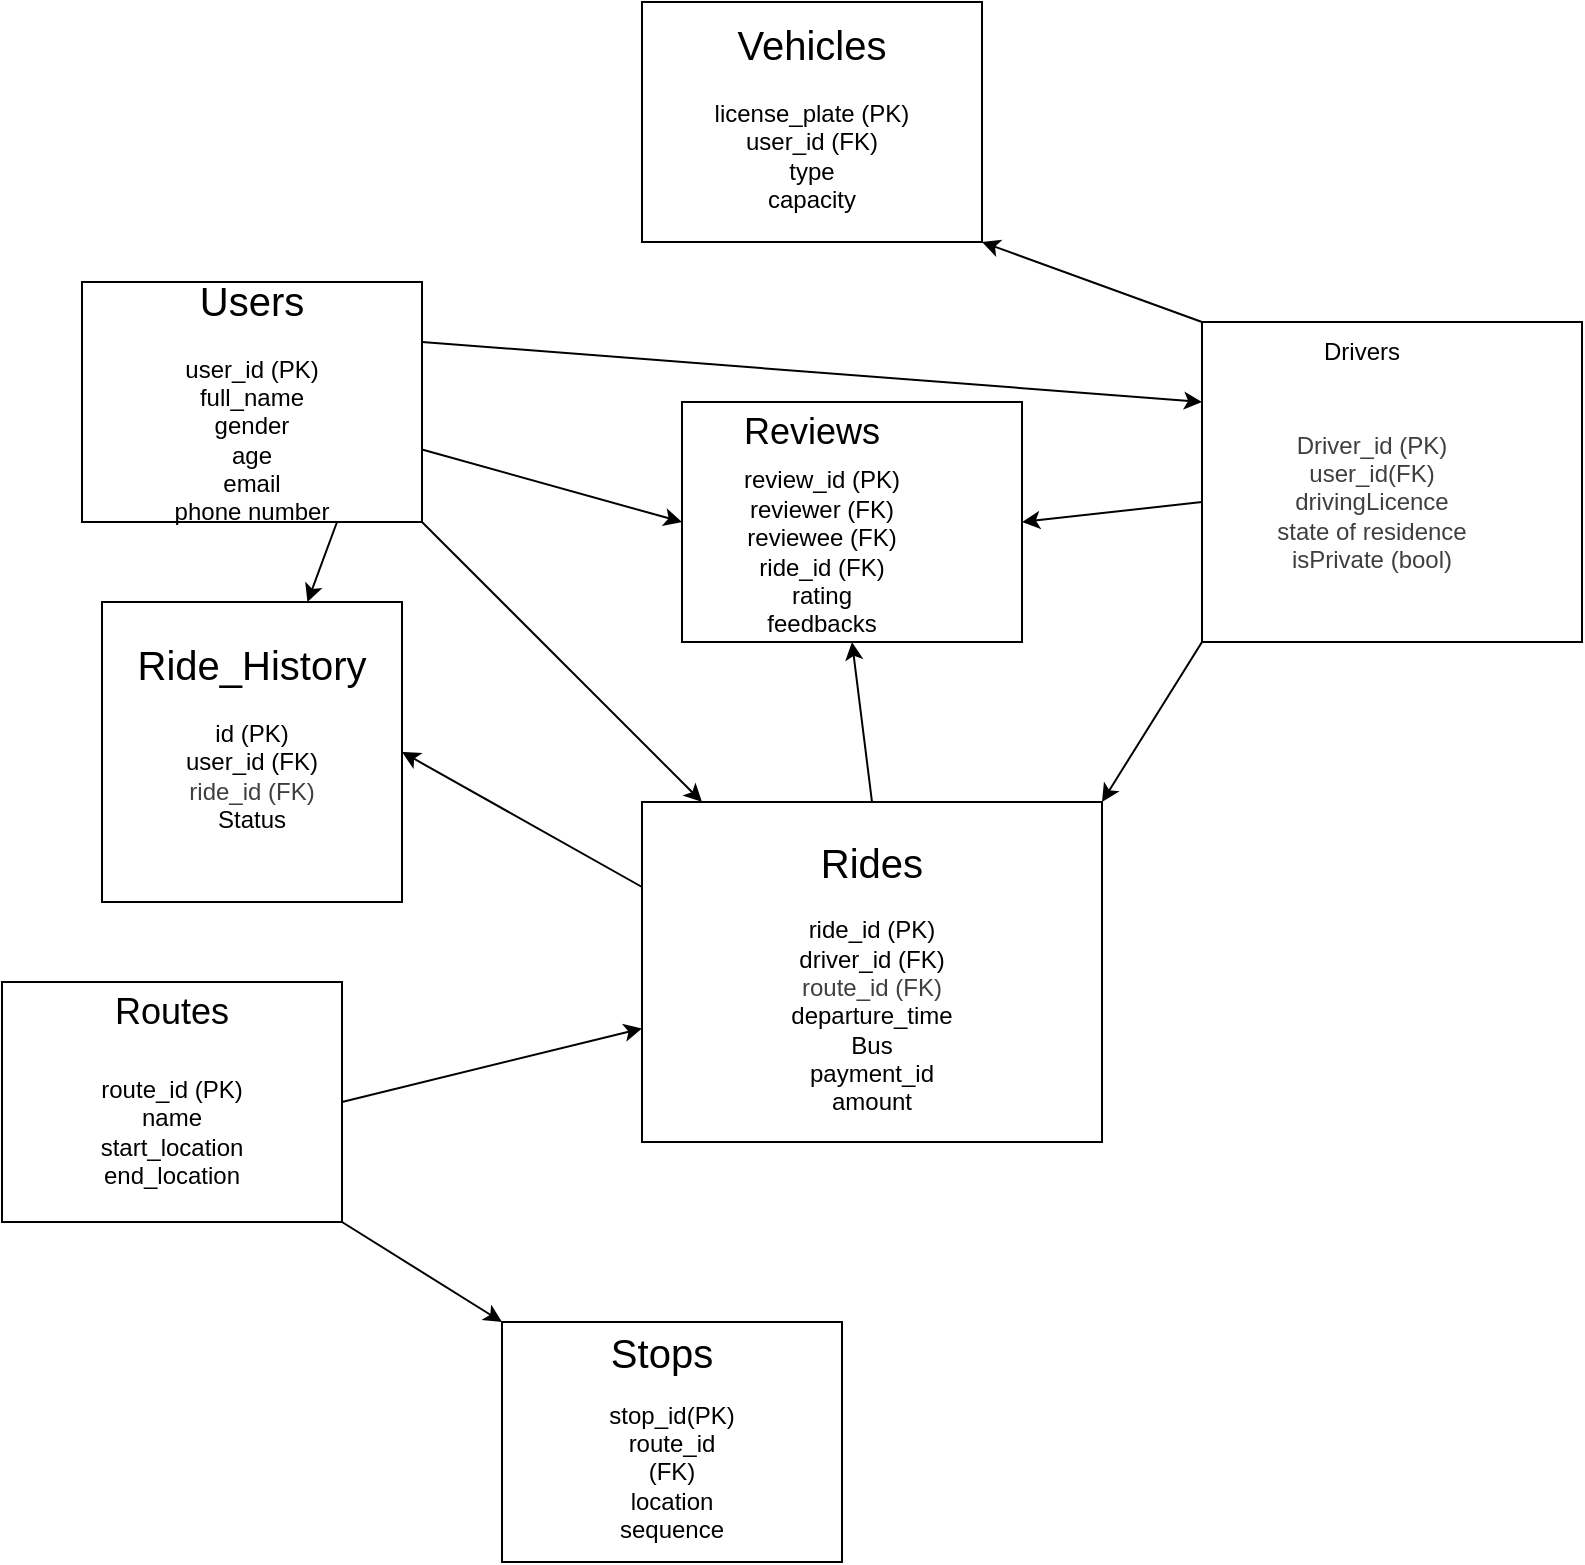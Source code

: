 <mxfile>
    <diagram id="WbokJ7qW3uAwdmdTS1e2" name="Page-1">
        <mxGraphModel dx="1936" dy="825" grid="1" gridSize="10" guides="1" tooltips="1" connect="1" arrows="1" fold="1" page="1" pageScale="1" pageWidth="850" pageHeight="1100" math="0" shadow="0">
            <root>
                <mxCell id="0"/>
                <mxCell id="1" parent="0"/>
                <mxCell id="36" value="" style="whiteSpace=wrap;html=1;aspect=fixed;" vertex="1" parent="1">
                    <mxGeometry x="-70" y="380" width="150" height="150" as="geometry"/>
                </mxCell>
                <mxCell id="32" style="edgeStyle=none;html=1;exitX=0;exitY=0;exitDx=0;exitDy=0;entryX=1;entryY=1;entryDx=0;entryDy=0;" parent="1" source="28" target="7" edge="1">
                    <mxGeometry relative="1" as="geometry"/>
                </mxCell>
                <mxCell id="34" style="edgeStyle=none;html=1;exitX=0;exitY=1;exitDx=0;exitDy=0;entryX=1;entryY=0;entryDx=0;entryDy=0;" parent="1" source="28" target="8" edge="1">
                    <mxGeometry relative="1" as="geometry"/>
                </mxCell>
                <mxCell id="28" value="" style="rounded=0;whiteSpace=wrap;html=1;" parent="1" vertex="1">
                    <mxGeometry x="480" y="240" width="190" height="160" as="geometry"/>
                </mxCell>
                <mxCell id="22" style="edgeStyle=none;html=1;exitX=1;exitY=1;exitDx=0;exitDy=0;entryX=0;entryY=0;entryDx=0;entryDy=0;" parent="1" source="12" target="15" edge="1">
                    <mxGeometry relative="1" as="geometry"/>
                </mxCell>
                <mxCell id="23" style="edgeStyle=none;html=1;exitX=1;exitY=0.5;exitDx=0;exitDy=0;" parent="1" source="12" target="8" edge="1">
                    <mxGeometry relative="1" as="geometry"/>
                </mxCell>
                <mxCell id="12" value="" style="rounded=0;whiteSpace=wrap;html=1;" parent="1" vertex="1">
                    <mxGeometry x="-120" y="570" width="170" height="120" as="geometry"/>
                </mxCell>
                <mxCell id="7" value="" style="rounded=0;whiteSpace=wrap;html=1;" parent="1" vertex="1">
                    <mxGeometry x="200" y="80" width="170" height="120" as="geometry"/>
                </mxCell>
                <mxCell id="19" style="edgeStyle=none;html=1;entryX=0;entryY=0.5;entryDx=0;entryDy=0;" parent="1" source="2" target="18" edge="1">
                    <mxGeometry relative="1" as="geometry"/>
                </mxCell>
                <mxCell id="24" style="edgeStyle=none;html=1;exitX=1;exitY=1;exitDx=0;exitDy=0;" parent="1" source="2" target="8" edge="1">
                    <mxGeometry relative="1" as="geometry"/>
                </mxCell>
                <mxCell id="35" style="edgeStyle=none;html=1;exitX=1;exitY=0.25;exitDx=0;exitDy=0;entryX=0;entryY=0.25;entryDx=0;entryDy=0;" edge="1" parent="1" source="2" target="28">
                    <mxGeometry relative="1" as="geometry"/>
                </mxCell>
                <mxCell id="39" style="edgeStyle=none;html=1;exitX=0.75;exitY=1;exitDx=0;exitDy=0;" edge="1" parent="1" source="2" target="36">
                    <mxGeometry relative="1" as="geometry"/>
                </mxCell>
                <mxCell id="2" value="" style="rounded=0;whiteSpace=wrap;html=1;" parent="1" vertex="1">
                    <mxGeometry x="-80" y="220" width="170" height="120" as="geometry"/>
                </mxCell>
                <mxCell id="5" value="&lt;font style=&quot;font-size: 20px;&quot;&gt;Users&lt;/font&gt;&lt;div&gt;&lt;br&gt;&lt;/div&gt;&lt;div&gt;user_id (PK)&lt;/div&gt;&lt;div&gt;full_name&lt;/div&gt;&lt;div&gt;gender&lt;/div&gt;&lt;div&gt;age&lt;/div&gt;&lt;div&gt;email&lt;/div&gt;&lt;div&gt;phone number&lt;/div&gt;" style="text;strokeColor=none;align=center;fillColor=none;html=1;verticalAlign=middle;whiteSpace=wrap;rounded=0;" parent="1" vertex="1">
                    <mxGeometry x="-50" y="255" width="110" height="50" as="geometry"/>
                </mxCell>
                <mxCell id="6" value="&lt;div&gt;&lt;span style=&quot;font-size: 20px;&quot;&gt;Vehicles&lt;/span&gt;&lt;/div&gt;&lt;div&gt;&lt;br&gt;&lt;/div&gt;&lt;div&gt;license_plate (PK)&lt;/div&gt;&lt;div&gt;user_id (FK)&lt;/div&gt;&lt;div&gt;type&lt;/div&gt;&lt;div&gt;capacity&lt;/div&gt;&lt;div&gt;&lt;br&gt;&lt;/div&gt;" style="text;strokeColor=none;align=center;fillColor=none;html=1;verticalAlign=middle;whiteSpace=wrap;rounded=0;" parent="1" vertex="1">
                    <mxGeometry x="230" y="120" width="110" height="50" as="geometry"/>
                </mxCell>
                <mxCell id="25" style="edgeStyle=none;html=1;exitX=0.5;exitY=0;exitDx=0;exitDy=0;entryX=0.5;entryY=1;entryDx=0;entryDy=0;" parent="1" source="8" target="18" edge="1">
                    <mxGeometry relative="1" as="geometry"/>
                </mxCell>
                <mxCell id="40" style="edgeStyle=none;html=1;exitX=0;exitY=0.25;exitDx=0;exitDy=0;entryX=1;entryY=0.5;entryDx=0;entryDy=0;" edge="1" parent="1" source="8" target="36">
                    <mxGeometry relative="1" as="geometry"/>
                </mxCell>
                <mxCell id="8" value="" style="rounded=0;whiteSpace=wrap;html=1;" parent="1" vertex="1">
                    <mxGeometry x="200" y="480" width="230" height="170" as="geometry"/>
                </mxCell>
                <mxCell id="9" value="&lt;div&gt;&lt;span style=&quot;font-size: 20px;&quot;&gt;Rides&lt;/span&gt;&lt;/div&gt;&lt;div&gt;&lt;br&gt;&lt;/div&gt;&lt;div&gt;ride_id (PK)&lt;/div&gt;&lt;div&gt;driver_id (FK)&lt;/div&gt;&lt;div&gt;&lt;div style=&quot;color: rgb(63, 63, 63); scrollbar-color: rgb(226, 226, 226) rgb(251, 251, 251);&quot;&gt;&lt;span style=&quot;color: rgb(63, 63, 63); background-color: transparent;&quot;&gt;route_id (FK)&lt;/span&gt;&lt;/div&gt;&lt;/div&gt;&lt;div&gt;departure_time&lt;/div&gt;&lt;div&gt;Bus&lt;/div&gt;&lt;div&gt;payment_id&lt;/div&gt;&lt;div&gt;amount&lt;/div&gt;&lt;div&gt;&lt;br&gt;&lt;/div&gt;" style="text;strokeColor=none;align=center;fillColor=none;html=1;verticalAlign=middle;whiteSpace=wrap;rounded=0;" parent="1" vertex="1">
                    <mxGeometry x="260" y="540" width="110" height="70" as="geometry"/>
                </mxCell>
                <mxCell id="10" value="&lt;font style=&quot;font-size: 18px;&quot;&gt;Routes&lt;/font&gt;" style="text;strokeColor=none;align=center;fillColor=none;html=1;verticalAlign=middle;whiteSpace=wrap;rounded=0;" parent="1" vertex="1">
                    <mxGeometry x="-65" y="570" width="60" height="30" as="geometry"/>
                </mxCell>
                <mxCell id="11" value="route_id (PK)&lt;div&gt;name&lt;/div&gt;&lt;div&gt;start_location&lt;/div&gt;&lt;div&gt;end_location&lt;/div&gt;" style="text;strokeColor=none;align=center;fillColor=none;html=1;verticalAlign=middle;whiteSpace=wrap;rounded=0;" parent="1" vertex="1">
                    <mxGeometry x="-65" y="630" width="60" height="30" as="geometry"/>
                </mxCell>
                <mxCell id="15" value="" style="rounded=0;whiteSpace=wrap;html=1;" parent="1" vertex="1">
                    <mxGeometry x="130" y="740" width="170" height="120" as="geometry"/>
                </mxCell>
                <mxCell id="13" value="&lt;font style=&quot;font-size: 20px;&quot;&gt;Stops&lt;/font&gt;" style="text;strokeColor=none;align=center;fillColor=none;html=1;verticalAlign=middle;whiteSpace=wrap;rounded=0;" parent="1" vertex="1">
                    <mxGeometry x="180" y="740" width="60" height="30" as="geometry"/>
                </mxCell>
                <mxCell id="14" value="stop_id(PK)&lt;div&gt;route_id (FK)&lt;/div&gt;&lt;div&gt;location&lt;/div&gt;&lt;div&gt;sequence&lt;/div&gt;" style="text;strokeColor=none;align=center;fillColor=none;html=1;verticalAlign=middle;whiteSpace=wrap;rounded=0;" parent="1" vertex="1">
                    <mxGeometry x="185" y="800" width="60" height="30" as="geometry"/>
                </mxCell>
                <mxCell id="18" value="" style="rounded=0;whiteSpace=wrap;html=1;" parent="1" vertex="1">
                    <mxGeometry x="220" y="280" width="170" height="120" as="geometry"/>
                </mxCell>
                <mxCell id="16" value="&lt;font style=&quot;font-size: 18px;&quot;&gt;Reviews&lt;/font&gt;" style="text;strokeColor=none;align=center;fillColor=none;html=1;verticalAlign=middle;whiteSpace=wrap;rounded=0;" parent="1" vertex="1">
                    <mxGeometry x="255" y="280" width="60" height="30" as="geometry"/>
                </mxCell>
                <mxCell id="17" value="review_id (PK)&lt;div&gt;reviewer (FK)&lt;/div&gt;&lt;div&gt;reviewee (FK)&lt;/div&gt;&lt;div&gt;ride_id (FK)&lt;/div&gt;&lt;div&gt;rating&lt;/div&gt;&lt;div&gt;feedbacks&lt;/div&gt;" style="text;strokeColor=none;align=center;fillColor=none;html=1;verticalAlign=middle;whiteSpace=wrap;rounded=0;" parent="1" vertex="1">
                    <mxGeometry x="230" y="330" width="120" height="50" as="geometry"/>
                </mxCell>
                <mxCell id="26" value="Drivers" style="text;strokeColor=none;align=center;fillColor=none;html=1;verticalAlign=middle;whiteSpace=wrap;rounded=0;" parent="1" vertex="1">
                    <mxGeometry x="530" y="240" width="60" height="30" as="geometry"/>
                </mxCell>
                <mxCell id="33" style="edgeStyle=none;html=1;exitX=0;exitY=0.5;exitDx=0;exitDy=0;entryX=1;entryY=0.5;entryDx=0;entryDy=0;" parent="1" source="27" target="18" edge="1">
                    <mxGeometry relative="1" as="geometry"/>
                </mxCell>
                <mxCell id="27" value="&lt;div style=&quot;color: rgb(63, 63, 63); scrollbar-color: rgb(226, 226, 226) rgb(251, 251, 251);&quot;&gt;Driver_id (PK)&lt;/div&gt;&lt;div style=&quot;color: rgb(63, 63, 63); scrollbar-color: rgb(226, 226, 226) rgb(251, 251, 251);&quot;&gt;user_id(FK)&lt;/div&gt;&lt;div style=&quot;color: rgb(63, 63, 63); scrollbar-color: rgb(226, 226, 226) rgb(251, 251, 251);&quot;&gt;drivingLicence&lt;/div&gt;&lt;div style=&quot;color: rgb(63, 63, 63); scrollbar-color: rgb(226, 226, 226) rgb(251, 251, 251);&quot;&gt;state of residence&lt;/div&gt;&lt;div style=&quot;color: rgb(63, 63, 63); scrollbar-color: rgb(226, 226, 226) rgb(251, 251, 251);&quot;&gt;isPrivate (bool)&lt;/div&gt;" style="text;strokeColor=none;align=center;fillColor=none;html=1;verticalAlign=middle;whiteSpace=wrap;rounded=0;" parent="1" vertex="1">
                    <mxGeometry x="480" y="290" width="170" height="80" as="geometry"/>
                </mxCell>
                <mxCell id="38" value="&lt;div&gt;&lt;span style=&quot;font-size: 20px;&quot;&gt;Ride_History&lt;/span&gt;&lt;/div&gt;&lt;div&gt;&lt;br&gt;&lt;/div&gt;&lt;div&gt;id (PK)&lt;/div&gt;&lt;div&gt;user_id (FK)&lt;/div&gt;&lt;div&gt;&lt;div style=&quot;color: rgb(63, 63, 63); scrollbar-color: rgb(226, 226, 226) rgb(251, 251, 251);&quot;&gt;&lt;span style=&quot;color: rgb(63, 63, 63); background-color: transparent;&quot;&gt;ride_id (FK)&lt;/span&gt;&lt;/div&gt;&lt;/div&gt;&lt;div&gt;Status&lt;/div&gt;&lt;div&gt;&lt;br&gt;&lt;/div&gt;" style="text;strokeColor=none;align=center;fillColor=none;html=1;verticalAlign=middle;whiteSpace=wrap;rounded=0;" vertex="1" parent="1">
                    <mxGeometry x="-50" y="420" width="110" height="70" as="geometry"/>
                </mxCell>
            </root>
        </mxGraphModel>
    </diagram>
</mxfile>